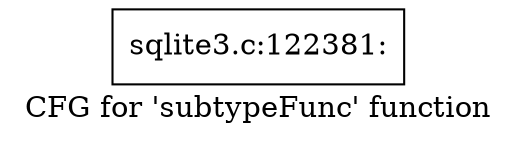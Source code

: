 digraph "CFG for 'subtypeFunc' function" {
	label="CFG for 'subtypeFunc' function";

	Node0x55c0f8783a80 [shape=record,label="{sqlite3.c:122381:}"];
}
